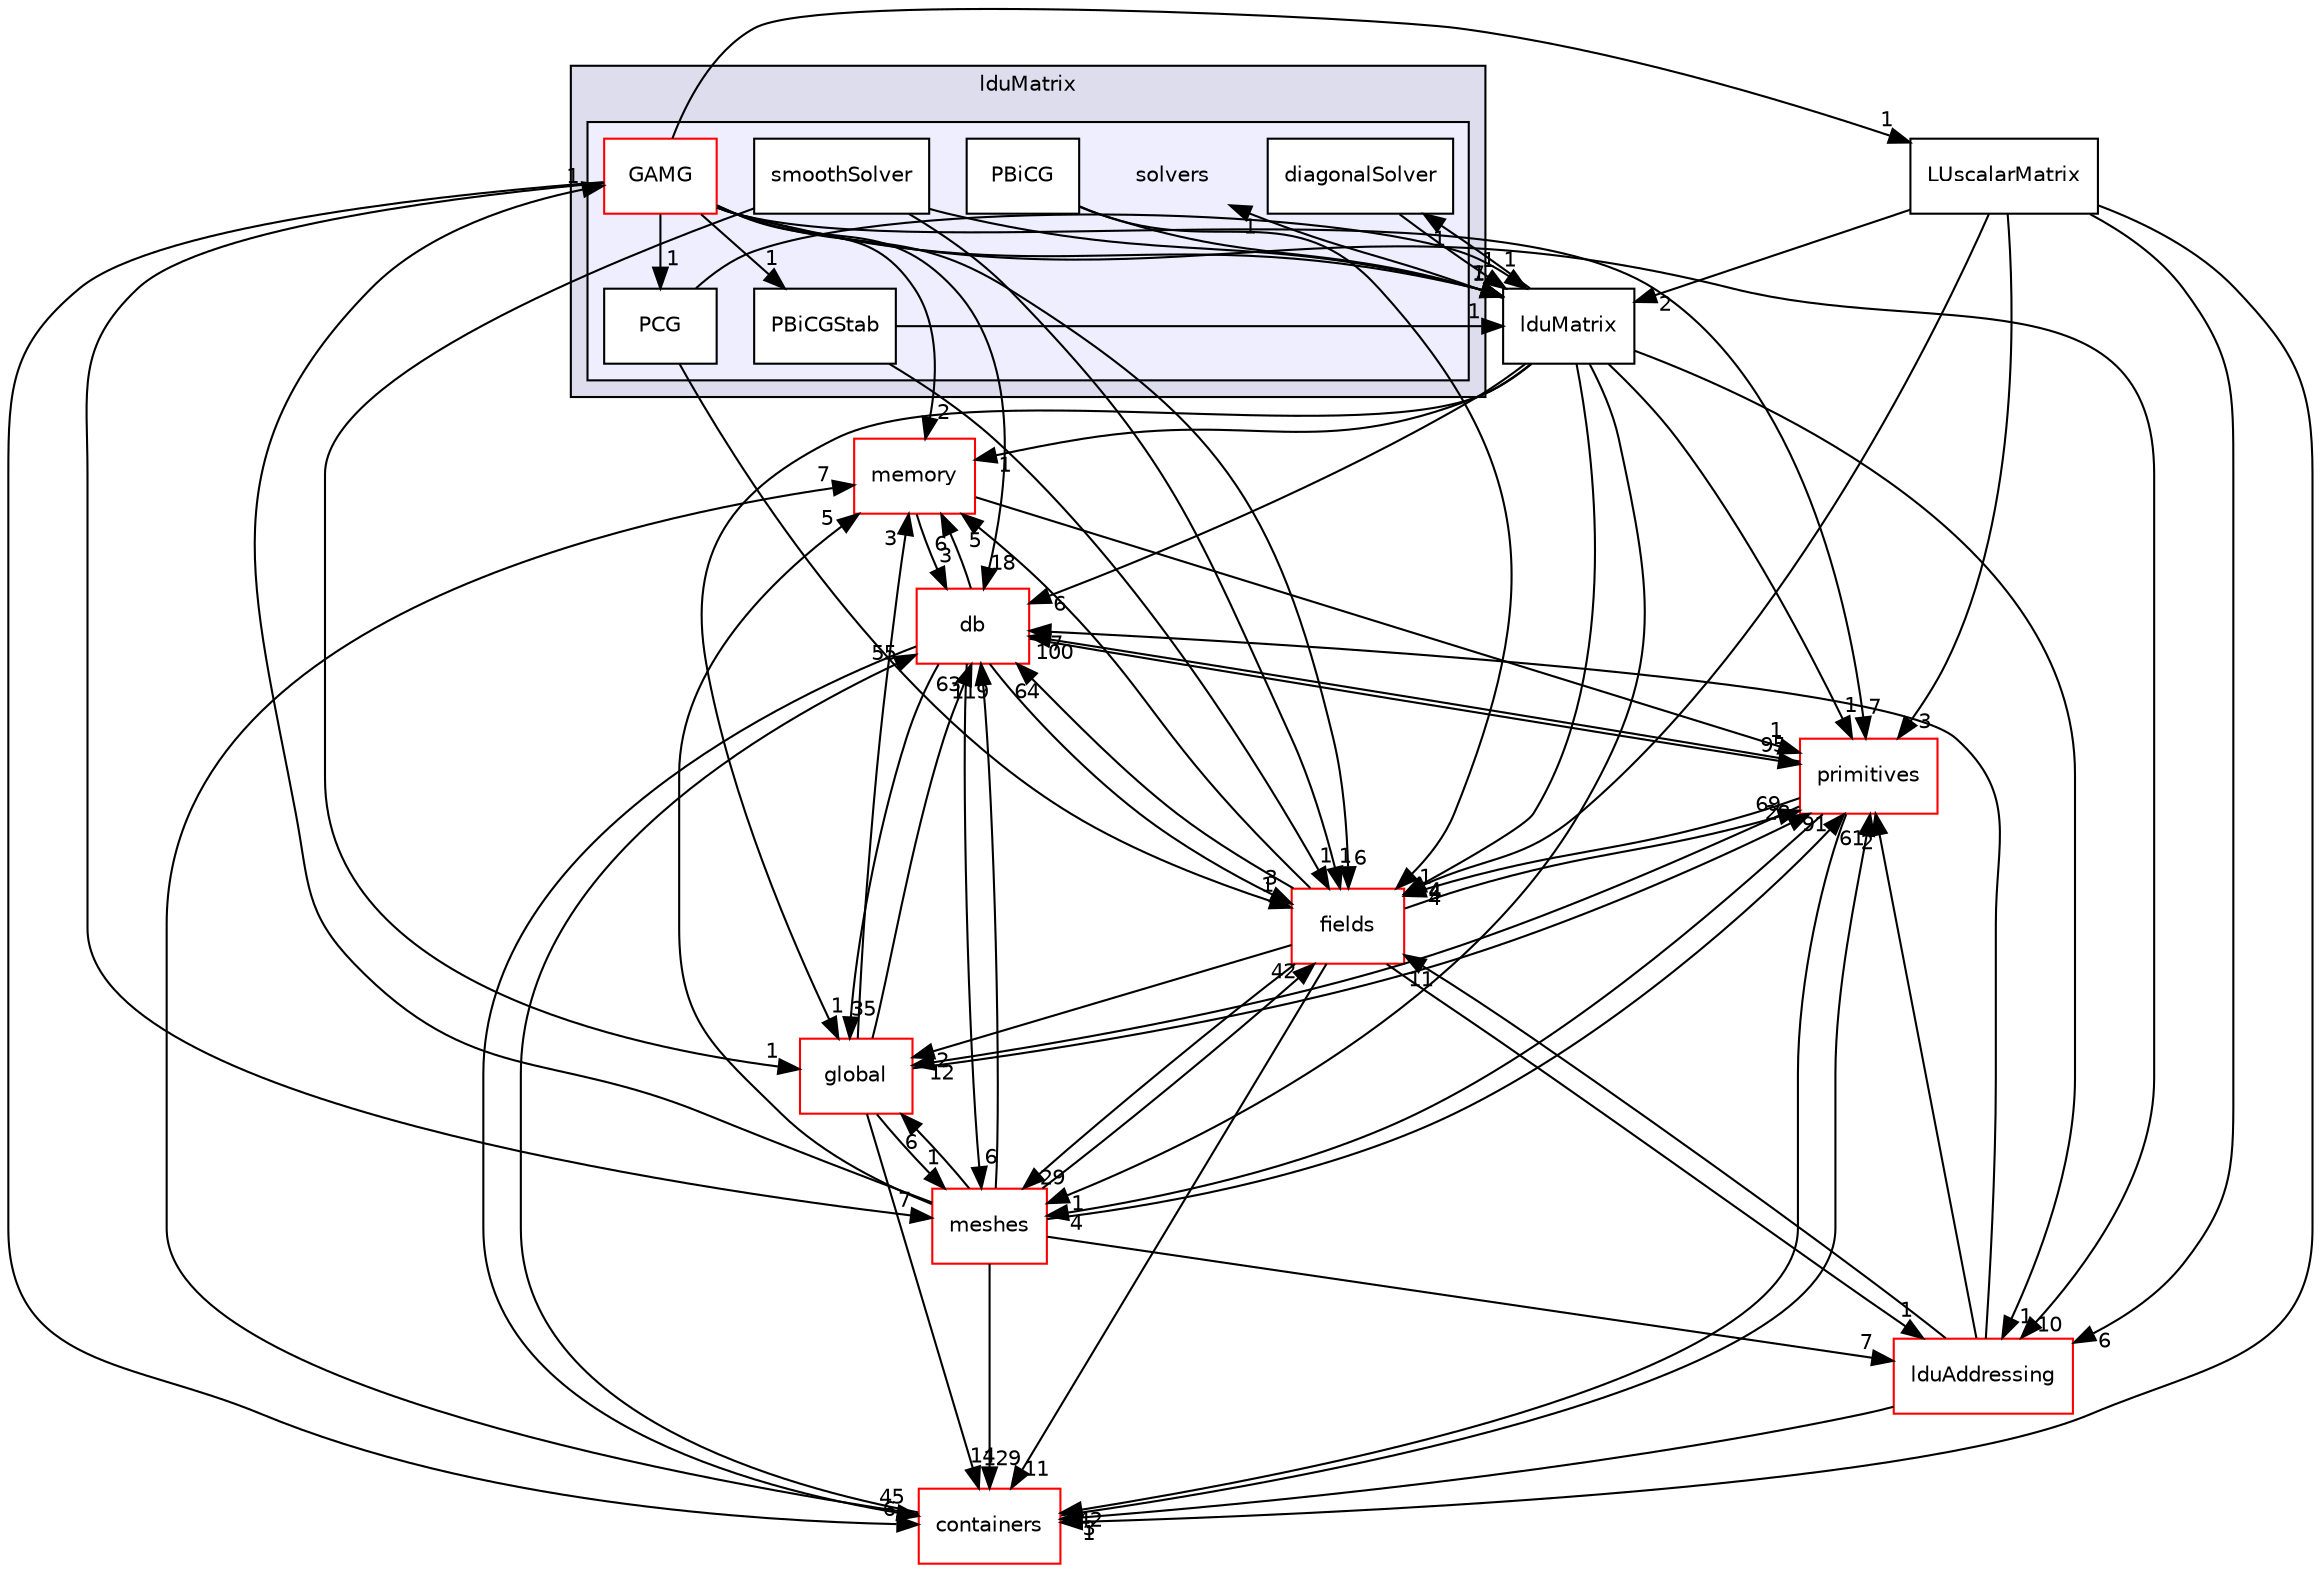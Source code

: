 digraph "src/OpenFOAM/matrices/lduMatrix/solvers" {
  bgcolor=transparent;
  compound=true
  node [ fontsize="10", fontname="Helvetica"];
  edge [ labelfontsize="10", labelfontname="Helvetica"];
  subgraph clusterdir_bce8a1f1efa9a7681b85c119e7b79042 {
    graph [ bgcolor="#ddddee", pencolor="black", label="lduMatrix" fontname="Helvetica", fontsize="10", URL="dir_bce8a1f1efa9a7681b85c119e7b79042.html"]
  subgraph clusterdir_f03e085f4fe95c9b32f7b904515484f9 {
    graph [ bgcolor="#eeeeff", pencolor="black", label="" URL="dir_f03e085f4fe95c9b32f7b904515484f9.html"];
    dir_f03e085f4fe95c9b32f7b904515484f9 [shape=plaintext label="solvers"];
    dir_8926363f1489cc3df154fde808052730 [shape=box label="diagonalSolver" color="black" fillcolor="white" style="filled" URL="dir_8926363f1489cc3df154fde808052730.html"];
    dir_fd9be80e4ce10132ec26d36b30f21b7d [shape=box label="GAMG" color="red" fillcolor="white" style="filled" URL="dir_fd9be80e4ce10132ec26d36b30f21b7d.html"];
    dir_6f52b26daa4acf58fc48792d6d171bff [shape=box label="PBiCG" color="black" fillcolor="white" style="filled" URL="dir_6f52b26daa4acf58fc48792d6d171bff.html"];
    dir_0268616f4662bca44b0490e387ddb67a [shape=box label="PBiCGStab" color="black" fillcolor="white" style="filled" URL="dir_0268616f4662bca44b0490e387ddb67a.html"];
    dir_9ddca40919c7b2a725368bb09447cb01 [shape=box label="PCG" color="black" fillcolor="white" style="filled" URL="dir_9ddca40919c7b2a725368bb09447cb01.html"];
    dir_bc5ac06cc00a3fec2cee09a221225a3b [shape=box label="smoothSolver" color="black" fillcolor="white" style="filled" URL="dir_bc5ac06cc00a3fec2cee09a221225a3b.html"];
  }
  }
  dir_385a22dcc2f7120acb0f1a7a832b3b8d [shape=box label="memory" color="red" URL="dir_385a22dcc2f7120acb0f1a7a832b3b8d.html"];
  dir_962442b8f989d5529fab5e0f0e4ffb74 [shape=box label="fields" color="red" URL="dir_962442b8f989d5529fab5e0f0e4ffb74.html"];
  dir_19d0872053bde092be81d7fe3f56cbf7 [shape=box label="containers" color="red" URL="dir_19d0872053bde092be81d7fe3f56cbf7.html"];
  dir_aa2423979fb45fc41c393a5db370ab21 [shape=box label="meshes" color="red" URL="dir_aa2423979fb45fc41c393a5db370ab21.html"];
  dir_63c634f7a7cfd679ac26c67fb30fc32f [shape=box label="db" color="red" URL="dir_63c634f7a7cfd679ac26c67fb30fc32f.html"];
  dir_12547202c65033a69d4e18947f2fbe2a [shape=box label="lduAddressing" color="red" URL="dir_12547202c65033a69d4e18947f2fbe2a.html"];
  dir_8583492183f4d27c76555f8f333dd07b [shape=box label="global" color="red" URL="dir_8583492183f4d27c76555f8f333dd07b.html"];
  dir_3e50f45338116b169052b428016851aa [shape=box label="primitives" color="red" URL="dir_3e50f45338116b169052b428016851aa.html"];
  dir_e4a39ebd57a65fe58ae9fba77a647388 [shape=box label="LUscalarMatrix" URL="dir_e4a39ebd57a65fe58ae9fba77a647388.html"];
  dir_1ce70feb2b06c30ebd4091245573b99e [shape=box label="lduMatrix" URL="dir_1ce70feb2b06c30ebd4091245573b99e.html"];
  dir_385a22dcc2f7120acb0f1a7a832b3b8d->dir_63c634f7a7cfd679ac26c67fb30fc32f [headlabel="3", labeldistance=1.5 headhref="dir_002521_002218.html"];
  dir_385a22dcc2f7120acb0f1a7a832b3b8d->dir_3e50f45338116b169052b428016851aa [headlabel="1", labeldistance=1.5 headhref="dir_002521_002628.html"];
  dir_8926363f1489cc3df154fde808052730->dir_1ce70feb2b06c30ebd4091245573b99e [headlabel="1", labeldistance=1.5 headhref="dir_002474_002450.html"];
  dir_962442b8f989d5529fab5e0f0e4ffb74->dir_385a22dcc2f7120acb0f1a7a832b3b8d [headlabel="5", labeldistance=1.5 headhref="dir_002305_002521.html"];
  dir_962442b8f989d5529fab5e0f0e4ffb74->dir_19d0872053bde092be81d7fe3f56cbf7 [headlabel="11", labeldistance=1.5 headhref="dir_002305_002156.html"];
  dir_962442b8f989d5529fab5e0f0e4ffb74->dir_aa2423979fb45fc41c393a5db370ab21 [headlabel="29", labeldistance=1.5 headhref="dir_002305_002525.html"];
  dir_962442b8f989d5529fab5e0f0e4ffb74->dir_63c634f7a7cfd679ac26c67fb30fc32f [headlabel="64", labeldistance=1.5 headhref="dir_002305_002218.html"];
  dir_962442b8f989d5529fab5e0f0e4ffb74->dir_12547202c65033a69d4e18947f2fbe2a [headlabel="1", labeldistance=1.5 headhref="dir_002305_002440.html"];
  dir_962442b8f989d5529fab5e0f0e4ffb74->dir_8583492183f4d27c76555f8f333dd07b [headlabel="2", labeldistance=1.5 headhref="dir_002305_002385.html"];
  dir_962442b8f989d5529fab5e0f0e4ffb74->dir_3e50f45338116b169052b428016851aa [headlabel="69", labeldistance=1.5 headhref="dir_002305_002628.html"];
  dir_19d0872053bde092be81d7fe3f56cbf7->dir_385a22dcc2f7120acb0f1a7a832b3b8d [headlabel="7", labeldistance=1.5 headhref="dir_002156_002521.html"];
  dir_19d0872053bde092be81d7fe3f56cbf7->dir_63c634f7a7cfd679ac26c67fb30fc32f [headlabel="55", labeldistance=1.5 headhref="dir_002156_002218.html"];
  dir_19d0872053bde092be81d7fe3f56cbf7->dir_3e50f45338116b169052b428016851aa [headlabel="61", labeldistance=1.5 headhref="dir_002156_002628.html"];
  dir_fd9be80e4ce10132ec26d36b30f21b7d->dir_385a22dcc2f7120acb0f1a7a832b3b8d [headlabel="2", labeldistance=1.5 headhref="dir_002477_002521.html"];
  dir_fd9be80e4ce10132ec26d36b30f21b7d->dir_962442b8f989d5529fab5e0f0e4ffb74 [headlabel="6", labeldistance=1.5 headhref="dir_002477_002305.html"];
  dir_fd9be80e4ce10132ec26d36b30f21b7d->dir_19d0872053bde092be81d7fe3f56cbf7 [headlabel="6", labeldistance=1.5 headhref="dir_002477_002156.html"];
  dir_fd9be80e4ce10132ec26d36b30f21b7d->dir_9ddca40919c7b2a725368bb09447cb01 [headlabel="1", labeldistance=1.5 headhref="dir_002477_002504.html"];
  dir_fd9be80e4ce10132ec26d36b30f21b7d->dir_aa2423979fb45fc41c393a5db370ab21 [headlabel="7", labeldistance=1.5 headhref="dir_002477_002525.html"];
  dir_fd9be80e4ce10132ec26d36b30f21b7d->dir_63c634f7a7cfd679ac26c67fb30fc32f [headlabel="18", labeldistance=1.5 headhref="dir_002477_002218.html"];
  dir_fd9be80e4ce10132ec26d36b30f21b7d->dir_12547202c65033a69d4e18947f2fbe2a [headlabel="10", labeldistance=1.5 headhref="dir_002477_002440.html"];
  dir_fd9be80e4ce10132ec26d36b30f21b7d->dir_3e50f45338116b169052b428016851aa [headlabel="7", labeldistance=1.5 headhref="dir_002477_002628.html"];
  dir_fd9be80e4ce10132ec26d36b30f21b7d->dir_0268616f4662bca44b0490e387ddb67a [headlabel="1", labeldistance=1.5 headhref="dir_002477_002502.html"];
  dir_fd9be80e4ce10132ec26d36b30f21b7d->dir_e4a39ebd57a65fe58ae9fba77a647388 [headlabel="1", labeldistance=1.5 headhref="dir_002477_002509.html"];
  dir_fd9be80e4ce10132ec26d36b30f21b7d->dir_1ce70feb2b06c30ebd4091245573b99e [headlabel="7", labeldistance=1.5 headhref="dir_002477_002450.html"];
  dir_9ddca40919c7b2a725368bb09447cb01->dir_962442b8f989d5529fab5e0f0e4ffb74 [headlabel="1", labeldistance=1.5 headhref="dir_002504_002305.html"];
  dir_9ddca40919c7b2a725368bb09447cb01->dir_1ce70feb2b06c30ebd4091245573b99e [headlabel="1", labeldistance=1.5 headhref="dir_002504_002450.html"];
  dir_bc5ac06cc00a3fec2cee09a221225a3b->dir_962442b8f989d5529fab5e0f0e4ffb74 [headlabel="1", labeldistance=1.5 headhref="dir_002506_002305.html"];
  dir_bc5ac06cc00a3fec2cee09a221225a3b->dir_8583492183f4d27c76555f8f333dd07b [headlabel="1", labeldistance=1.5 headhref="dir_002506_002385.html"];
  dir_bc5ac06cc00a3fec2cee09a221225a3b->dir_1ce70feb2b06c30ebd4091245573b99e [headlabel="1", labeldistance=1.5 headhref="dir_002506_002450.html"];
  dir_aa2423979fb45fc41c393a5db370ab21->dir_385a22dcc2f7120acb0f1a7a832b3b8d [headlabel="5", labeldistance=1.5 headhref="dir_002525_002521.html"];
  dir_aa2423979fb45fc41c393a5db370ab21->dir_962442b8f989d5529fab5e0f0e4ffb74 [headlabel="42", labeldistance=1.5 headhref="dir_002525_002305.html"];
  dir_aa2423979fb45fc41c393a5db370ab21->dir_19d0872053bde092be81d7fe3f56cbf7 [headlabel="129", labeldistance=1.5 headhref="dir_002525_002156.html"];
  dir_aa2423979fb45fc41c393a5db370ab21->dir_fd9be80e4ce10132ec26d36b30f21b7d [headlabel="1", labeldistance=1.5 headhref="dir_002525_002477.html"];
  dir_aa2423979fb45fc41c393a5db370ab21->dir_63c634f7a7cfd679ac26c67fb30fc32f [headlabel="119", labeldistance=1.5 headhref="dir_002525_002218.html"];
  dir_aa2423979fb45fc41c393a5db370ab21->dir_12547202c65033a69d4e18947f2fbe2a [headlabel="7", labeldistance=1.5 headhref="dir_002525_002440.html"];
  dir_aa2423979fb45fc41c393a5db370ab21->dir_8583492183f4d27c76555f8f333dd07b [headlabel="6", labeldistance=1.5 headhref="dir_002525_002385.html"];
  dir_aa2423979fb45fc41c393a5db370ab21->dir_3e50f45338116b169052b428016851aa [headlabel="91", labeldistance=1.5 headhref="dir_002525_002628.html"];
  dir_63c634f7a7cfd679ac26c67fb30fc32f->dir_385a22dcc2f7120acb0f1a7a832b3b8d [headlabel="6", labeldistance=1.5 headhref="dir_002218_002521.html"];
  dir_63c634f7a7cfd679ac26c67fb30fc32f->dir_962442b8f989d5529fab5e0f0e4ffb74 [headlabel="3", labeldistance=1.5 headhref="dir_002218_002305.html"];
  dir_63c634f7a7cfd679ac26c67fb30fc32f->dir_19d0872053bde092be81d7fe3f56cbf7 [headlabel="45", labeldistance=1.5 headhref="dir_002218_002156.html"];
  dir_63c634f7a7cfd679ac26c67fb30fc32f->dir_aa2423979fb45fc41c393a5db370ab21 [headlabel="6", labeldistance=1.5 headhref="dir_002218_002525.html"];
  dir_63c634f7a7cfd679ac26c67fb30fc32f->dir_8583492183f4d27c76555f8f333dd07b [headlabel="35", labeldistance=1.5 headhref="dir_002218_002385.html"];
  dir_63c634f7a7cfd679ac26c67fb30fc32f->dir_3e50f45338116b169052b428016851aa [headlabel="95", labeldistance=1.5 headhref="dir_002218_002628.html"];
  dir_12547202c65033a69d4e18947f2fbe2a->dir_962442b8f989d5529fab5e0f0e4ffb74 [headlabel="11", labeldistance=1.5 headhref="dir_002440_002305.html"];
  dir_12547202c65033a69d4e18947f2fbe2a->dir_19d0872053bde092be81d7fe3f56cbf7 [headlabel="3", labeldistance=1.5 headhref="dir_002440_002156.html"];
  dir_12547202c65033a69d4e18947f2fbe2a->dir_63c634f7a7cfd679ac26c67fb30fc32f [headlabel="7", labeldistance=1.5 headhref="dir_002440_002218.html"];
  dir_12547202c65033a69d4e18947f2fbe2a->dir_3e50f45338116b169052b428016851aa [headlabel="2", labeldistance=1.5 headhref="dir_002440_002628.html"];
  dir_8583492183f4d27c76555f8f333dd07b->dir_385a22dcc2f7120acb0f1a7a832b3b8d [headlabel="3", labeldistance=1.5 headhref="dir_002385_002521.html"];
  dir_8583492183f4d27c76555f8f333dd07b->dir_19d0872053bde092be81d7fe3f56cbf7 [headlabel="14", labeldistance=1.5 headhref="dir_002385_002156.html"];
  dir_8583492183f4d27c76555f8f333dd07b->dir_aa2423979fb45fc41c393a5db370ab21 [headlabel="1", labeldistance=1.5 headhref="dir_002385_002525.html"];
  dir_8583492183f4d27c76555f8f333dd07b->dir_63c634f7a7cfd679ac26c67fb30fc32f [headlabel="63", labeldistance=1.5 headhref="dir_002385_002218.html"];
  dir_8583492183f4d27c76555f8f333dd07b->dir_3e50f45338116b169052b428016851aa [headlabel="28", labeldistance=1.5 headhref="dir_002385_002628.html"];
  dir_3e50f45338116b169052b428016851aa->dir_962442b8f989d5529fab5e0f0e4ffb74 [headlabel="4", labeldistance=1.5 headhref="dir_002628_002305.html"];
  dir_3e50f45338116b169052b428016851aa->dir_19d0872053bde092be81d7fe3f56cbf7 [headlabel="42", labeldistance=1.5 headhref="dir_002628_002156.html"];
  dir_3e50f45338116b169052b428016851aa->dir_aa2423979fb45fc41c393a5db370ab21 [headlabel="4", labeldistance=1.5 headhref="dir_002628_002525.html"];
  dir_3e50f45338116b169052b428016851aa->dir_63c634f7a7cfd679ac26c67fb30fc32f [headlabel="100", labeldistance=1.5 headhref="dir_002628_002218.html"];
  dir_3e50f45338116b169052b428016851aa->dir_8583492183f4d27c76555f8f333dd07b [headlabel="12", labeldistance=1.5 headhref="dir_002628_002385.html"];
  dir_0268616f4662bca44b0490e387ddb67a->dir_962442b8f989d5529fab5e0f0e4ffb74 [headlabel="1", labeldistance=1.5 headhref="dir_002502_002305.html"];
  dir_0268616f4662bca44b0490e387ddb67a->dir_1ce70feb2b06c30ebd4091245573b99e [headlabel="1", labeldistance=1.5 headhref="dir_002502_002450.html"];
  dir_e4a39ebd57a65fe58ae9fba77a647388->dir_962442b8f989d5529fab5e0f0e4ffb74 [headlabel="4", labeldistance=1.5 headhref="dir_002509_002305.html"];
  dir_e4a39ebd57a65fe58ae9fba77a647388->dir_19d0872053bde092be81d7fe3f56cbf7 [headlabel="1", labeldistance=1.5 headhref="dir_002509_002156.html"];
  dir_e4a39ebd57a65fe58ae9fba77a647388->dir_12547202c65033a69d4e18947f2fbe2a [headlabel="6", labeldistance=1.5 headhref="dir_002509_002440.html"];
  dir_e4a39ebd57a65fe58ae9fba77a647388->dir_3e50f45338116b169052b428016851aa [headlabel="3", labeldistance=1.5 headhref="dir_002509_002628.html"];
  dir_e4a39ebd57a65fe58ae9fba77a647388->dir_1ce70feb2b06c30ebd4091245573b99e [headlabel="2", labeldistance=1.5 headhref="dir_002509_002450.html"];
  dir_6f52b26daa4acf58fc48792d6d171bff->dir_962442b8f989d5529fab5e0f0e4ffb74 [headlabel="1", labeldistance=1.5 headhref="dir_002501_002305.html"];
  dir_6f52b26daa4acf58fc48792d6d171bff->dir_1ce70feb2b06c30ebd4091245573b99e [headlabel="1", labeldistance=1.5 headhref="dir_002501_002450.html"];
  dir_1ce70feb2b06c30ebd4091245573b99e->dir_385a22dcc2f7120acb0f1a7a832b3b8d [headlabel="1", labeldistance=1.5 headhref="dir_002450_002521.html"];
  dir_1ce70feb2b06c30ebd4091245573b99e->dir_8926363f1489cc3df154fde808052730 [headlabel="1", labeldistance=1.5 headhref="dir_002450_002474.html"];
  dir_1ce70feb2b06c30ebd4091245573b99e->dir_962442b8f989d5529fab5e0f0e4ffb74 [headlabel="4", labeldistance=1.5 headhref="dir_002450_002305.html"];
  dir_1ce70feb2b06c30ebd4091245573b99e->dir_aa2423979fb45fc41c393a5db370ab21 [headlabel="1", labeldistance=1.5 headhref="dir_002450_002525.html"];
  dir_1ce70feb2b06c30ebd4091245573b99e->dir_63c634f7a7cfd679ac26c67fb30fc32f [headlabel="6", labeldistance=1.5 headhref="dir_002450_002218.html"];
  dir_1ce70feb2b06c30ebd4091245573b99e->dir_12547202c65033a69d4e18947f2fbe2a [headlabel="1", labeldistance=1.5 headhref="dir_002450_002440.html"];
  dir_1ce70feb2b06c30ebd4091245573b99e->dir_8583492183f4d27c76555f8f333dd07b [headlabel="1", labeldistance=1.5 headhref="dir_002450_002385.html"];
  dir_1ce70feb2b06c30ebd4091245573b99e->dir_3e50f45338116b169052b428016851aa [headlabel="1", labeldistance=1.5 headhref="dir_002450_002628.html"];
  dir_1ce70feb2b06c30ebd4091245573b99e->dir_f03e085f4fe95c9b32f7b904515484f9 [headlabel="1", labeldistance=1.5 headhref="dir_002450_002473.html"];
}
